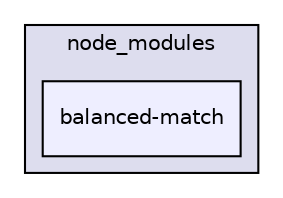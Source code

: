 digraph "gulp-src/node_modules/gulp/node_modules/vinyl-fs/node_modules/glob-stream/node_modules/minimatch/node_modules/brace-expansion/node_modules/balanced-match" {
  compound=true
  node [ fontsize="10", fontname="Helvetica"];
  edge [ labelfontsize="10", labelfontname="Helvetica"];
  subgraph clusterdir_b5ff043e14ef9d2df257ece990ecb902 {
    graph [ bgcolor="#ddddee", pencolor="black", label="node_modules" fontname="Helvetica", fontsize="10", URL="dir_b5ff043e14ef9d2df257ece990ecb902.html"]
  dir_7e74c687c9a1865bdca436ba64c46a7f [shape=box, label="balanced-match", style="filled", fillcolor="#eeeeff", pencolor="black", URL="dir_7e74c687c9a1865bdca436ba64c46a7f.html"];
  }
}
